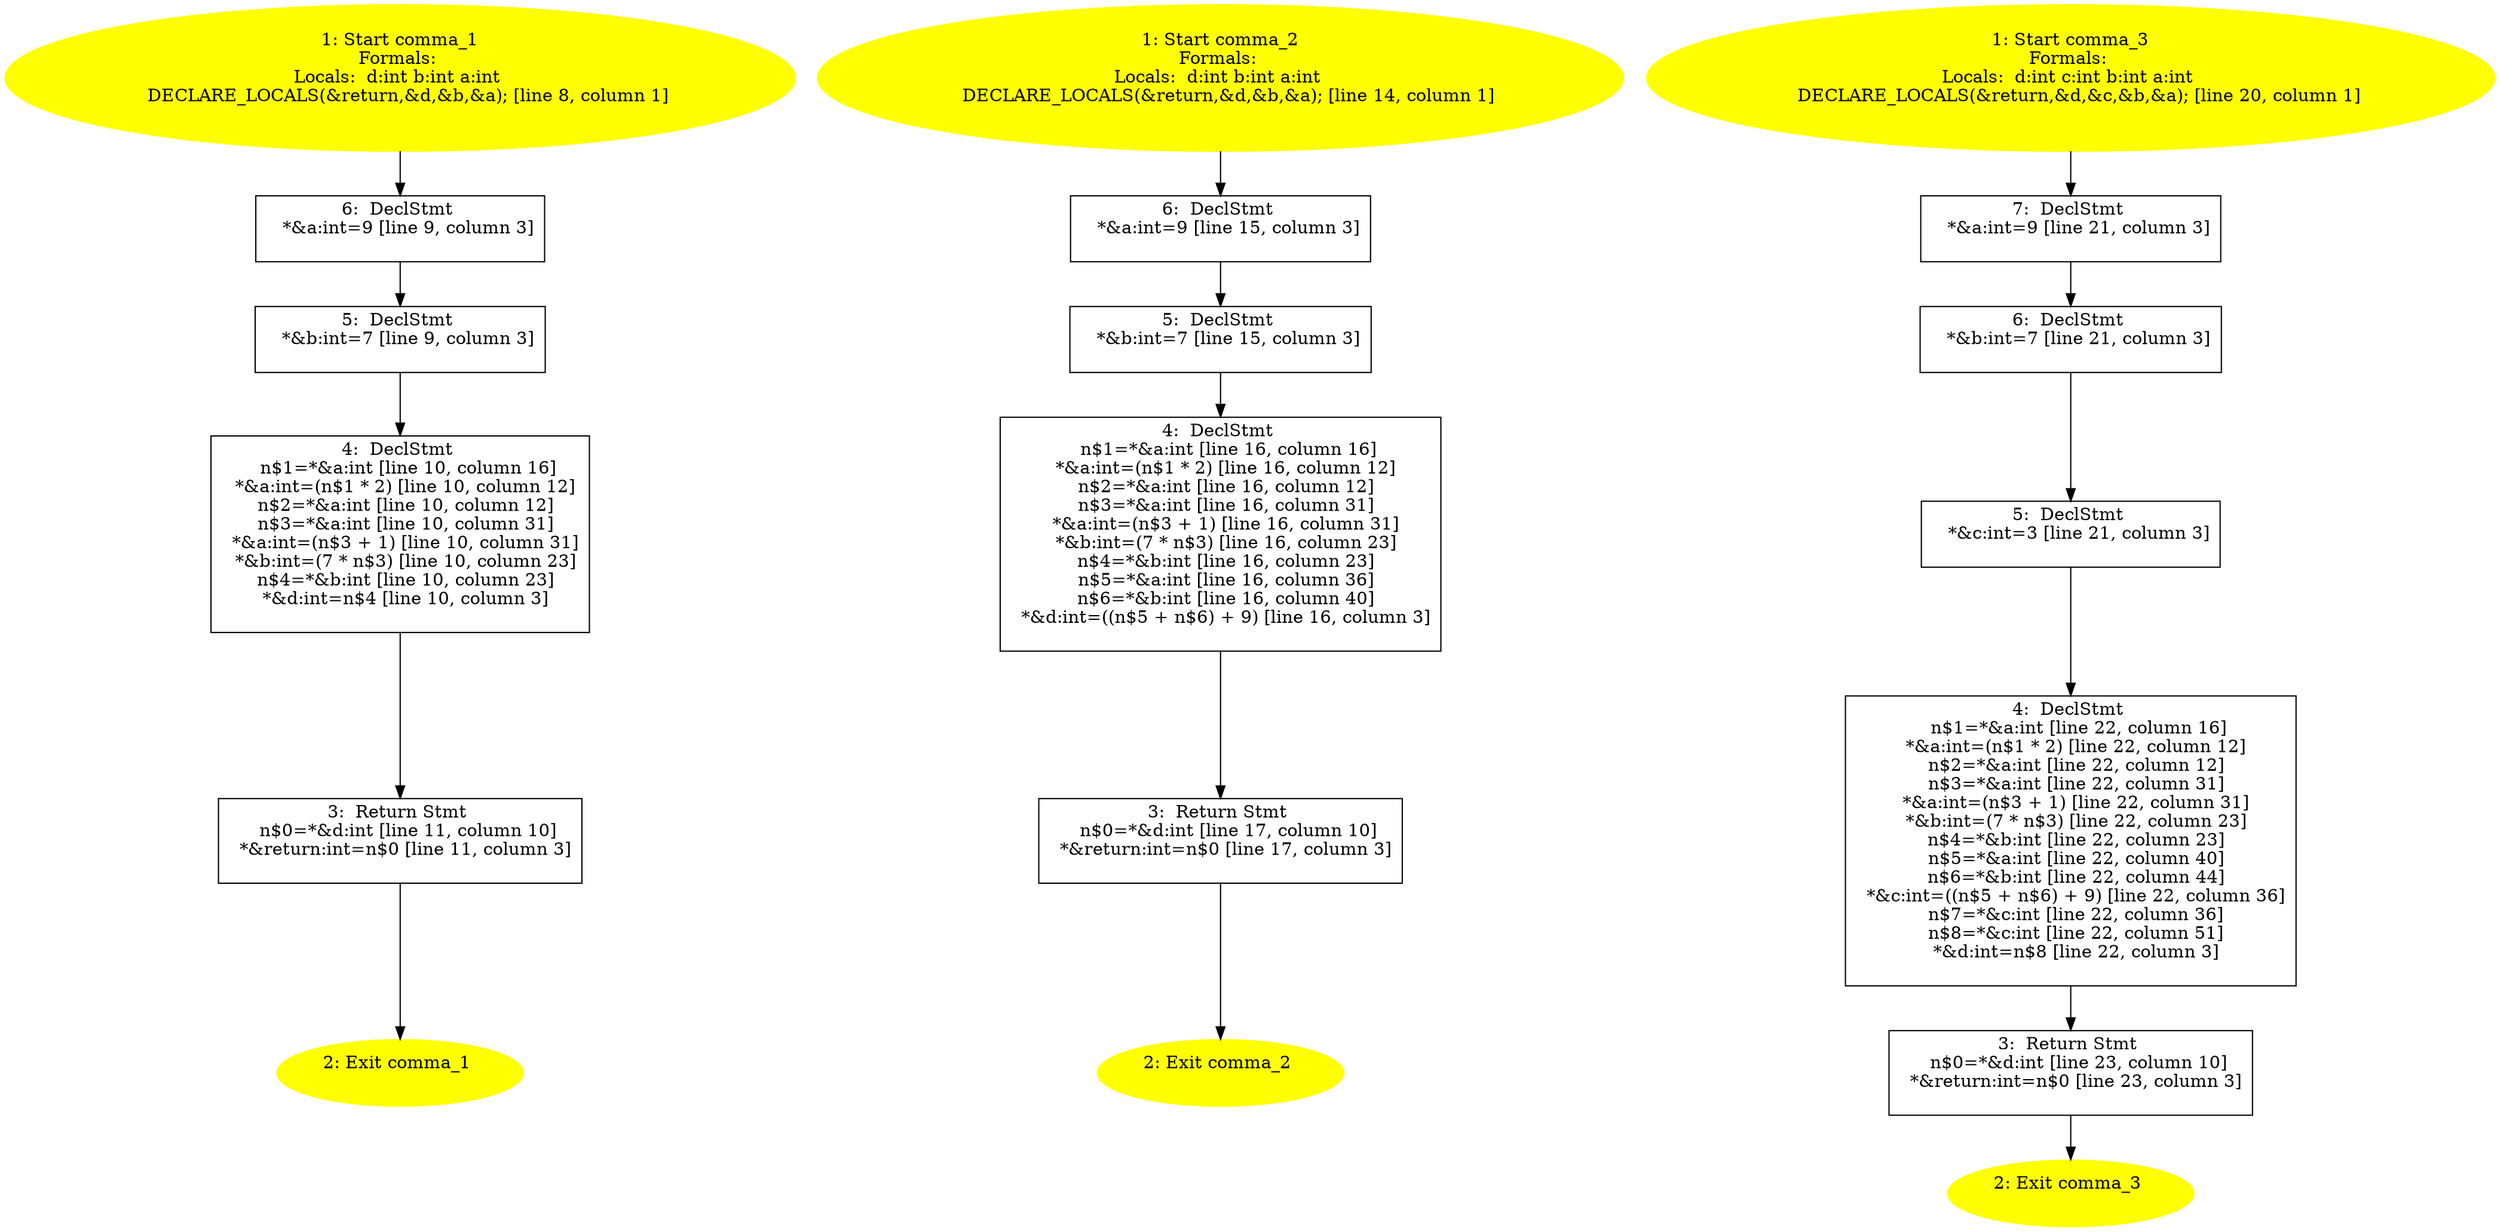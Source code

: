 /* @generated */
digraph cfg {
"comma_1.bafaed8336991f5a2e612ee2580c1506_1" [label="1: Start comma_1\nFormals: \nLocals:  d:int b:int a:int \n   DECLARE_LOCALS(&return,&d,&b,&a); [line 8, column 1]\n " color=yellow style=filled]
	

	 "comma_1.bafaed8336991f5a2e612ee2580c1506_1" -> "comma_1.bafaed8336991f5a2e612ee2580c1506_6" ;
"comma_1.bafaed8336991f5a2e612ee2580c1506_2" [label="2: Exit comma_1 \n  " color=yellow style=filled]
	

"comma_1.bafaed8336991f5a2e612ee2580c1506_3" [label="3:  Return Stmt \n   n$0=*&d:int [line 11, column 10]\n  *&return:int=n$0 [line 11, column 3]\n " shape="box"]
	

	 "comma_1.bafaed8336991f5a2e612ee2580c1506_3" -> "comma_1.bafaed8336991f5a2e612ee2580c1506_2" ;
"comma_1.bafaed8336991f5a2e612ee2580c1506_4" [label="4:  DeclStmt \n   n$1=*&a:int [line 10, column 16]\n  *&a:int=(n$1 * 2) [line 10, column 12]\n  n$2=*&a:int [line 10, column 12]\n  n$3=*&a:int [line 10, column 31]\n  *&a:int=(n$3 + 1) [line 10, column 31]\n  *&b:int=(7 * n$3) [line 10, column 23]\n  n$4=*&b:int [line 10, column 23]\n  *&d:int=n$4 [line 10, column 3]\n " shape="box"]
	

	 "comma_1.bafaed8336991f5a2e612ee2580c1506_4" -> "comma_1.bafaed8336991f5a2e612ee2580c1506_3" ;
"comma_1.bafaed8336991f5a2e612ee2580c1506_5" [label="5:  DeclStmt \n   *&b:int=7 [line 9, column 3]\n " shape="box"]
	

	 "comma_1.bafaed8336991f5a2e612ee2580c1506_5" -> "comma_1.bafaed8336991f5a2e612ee2580c1506_4" ;
"comma_1.bafaed8336991f5a2e612ee2580c1506_6" [label="6:  DeclStmt \n   *&a:int=9 [line 9, column 3]\n " shape="box"]
	

	 "comma_1.bafaed8336991f5a2e612ee2580c1506_6" -> "comma_1.bafaed8336991f5a2e612ee2580c1506_5" ;
"comma_2.aa5fd44d8dfe78041d816bb9ce86a85f_1" [label="1: Start comma_2\nFormals: \nLocals:  d:int b:int a:int \n   DECLARE_LOCALS(&return,&d,&b,&a); [line 14, column 1]\n " color=yellow style=filled]
	

	 "comma_2.aa5fd44d8dfe78041d816bb9ce86a85f_1" -> "comma_2.aa5fd44d8dfe78041d816bb9ce86a85f_6" ;
"comma_2.aa5fd44d8dfe78041d816bb9ce86a85f_2" [label="2: Exit comma_2 \n  " color=yellow style=filled]
	

"comma_2.aa5fd44d8dfe78041d816bb9ce86a85f_3" [label="3:  Return Stmt \n   n$0=*&d:int [line 17, column 10]\n  *&return:int=n$0 [line 17, column 3]\n " shape="box"]
	

	 "comma_2.aa5fd44d8dfe78041d816bb9ce86a85f_3" -> "comma_2.aa5fd44d8dfe78041d816bb9ce86a85f_2" ;
"comma_2.aa5fd44d8dfe78041d816bb9ce86a85f_4" [label="4:  DeclStmt \n   n$1=*&a:int [line 16, column 16]\n  *&a:int=(n$1 * 2) [line 16, column 12]\n  n$2=*&a:int [line 16, column 12]\n  n$3=*&a:int [line 16, column 31]\n  *&a:int=(n$3 + 1) [line 16, column 31]\n  *&b:int=(7 * n$3) [line 16, column 23]\n  n$4=*&b:int [line 16, column 23]\n  n$5=*&a:int [line 16, column 36]\n  n$6=*&b:int [line 16, column 40]\n  *&d:int=((n$5 + n$6) + 9) [line 16, column 3]\n " shape="box"]
	

	 "comma_2.aa5fd44d8dfe78041d816bb9ce86a85f_4" -> "comma_2.aa5fd44d8dfe78041d816bb9ce86a85f_3" ;
"comma_2.aa5fd44d8dfe78041d816bb9ce86a85f_5" [label="5:  DeclStmt \n   *&b:int=7 [line 15, column 3]\n " shape="box"]
	

	 "comma_2.aa5fd44d8dfe78041d816bb9ce86a85f_5" -> "comma_2.aa5fd44d8dfe78041d816bb9ce86a85f_4" ;
"comma_2.aa5fd44d8dfe78041d816bb9ce86a85f_6" [label="6:  DeclStmt \n   *&a:int=9 [line 15, column 3]\n " shape="box"]
	

	 "comma_2.aa5fd44d8dfe78041d816bb9ce86a85f_6" -> "comma_2.aa5fd44d8dfe78041d816bb9ce86a85f_5" ;
"comma_3.94b9d12e6a2f1dbb384d21928d4e092d_1" [label="1: Start comma_3\nFormals: \nLocals:  d:int c:int b:int a:int \n   DECLARE_LOCALS(&return,&d,&c,&b,&a); [line 20, column 1]\n " color=yellow style=filled]
	

	 "comma_3.94b9d12e6a2f1dbb384d21928d4e092d_1" -> "comma_3.94b9d12e6a2f1dbb384d21928d4e092d_7" ;
"comma_3.94b9d12e6a2f1dbb384d21928d4e092d_2" [label="2: Exit comma_3 \n  " color=yellow style=filled]
	

"comma_3.94b9d12e6a2f1dbb384d21928d4e092d_3" [label="3:  Return Stmt \n   n$0=*&d:int [line 23, column 10]\n  *&return:int=n$0 [line 23, column 3]\n " shape="box"]
	

	 "comma_3.94b9d12e6a2f1dbb384d21928d4e092d_3" -> "comma_3.94b9d12e6a2f1dbb384d21928d4e092d_2" ;
"comma_3.94b9d12e6a2f1dbb384d21928d4e092d_4" [label="4:  DeclStmt \n   n$1=*&a:int [line 22, column 16]\n  *&a:int=(n$1 * 2) [line 22, column 12]\n  n$2=*&a:int [line 22, column 12]\n  n$3=*&a:int [line 22, column 31]\n  *&a:int=(n$3 + 1) [line 22, column 31]\n  *&b:int=(7 * n$3) [line 22, column 23]\n  n$4=*&b:int [line 22, column 23]\n  n$5=*&a:int [line 22, column 40]\n  n$6=*&b:int [line 22, column 44]\n  *&c:int=((n$5 + n$6) + 9) [line 22, column 36]\n  n$7=*&c:int [line 22, column 36]\n  n$8=*&c:int [line 22, column 51]\n  *&d:int=n$8 [line 22, column 3]\n " shape="box"]
	

	 "comma_3.94b9d12e6a2f1dbb384d21928d4e092d_4" -> "comma_3.94b9d12e6a2f1dbb384d21928d4e092d_3" ;
"comma_3.94b9d12e6a2f1dbb384d21928d4e092d_5" [label="5:  DeclStmt \n   *&c:int=3 [line 21, column 3]\n " shape="box"]
	

	 "comma_3.94b9d12e6a2f1dbb384d21928d4e092d_5" -> "comma_3.94b9d12e6a2f1dbb384d21928d4e092d_4" ;
"comma_3.94b9d12e6a2f1dbb384d21928d4e092d_6" [label="6:  DeclStmt \n   *&b:int=7 [line 21, column 3]\n " shape="box"]
	

	 "comma_3.94b9d12e6a2f1dbb384d21928d4e092d_6" -> "comma_3.94b9d12e6a2f1dbb384d21928d4e092d_5" ;
"comma_3.94b9d12e6a2f1dbb384d21928d4e092d_7" [label="7:  DeclStmt \n   *&a:int=9 [line 21, column 3]\n " shape="box"]
	

	 "comma_3.94b9d12e6a2f1dbb384d21928d4e092d_7" -> "comma_3.94b9d12e6a2f1dbb384d21928d4e092d_6" ;
}
